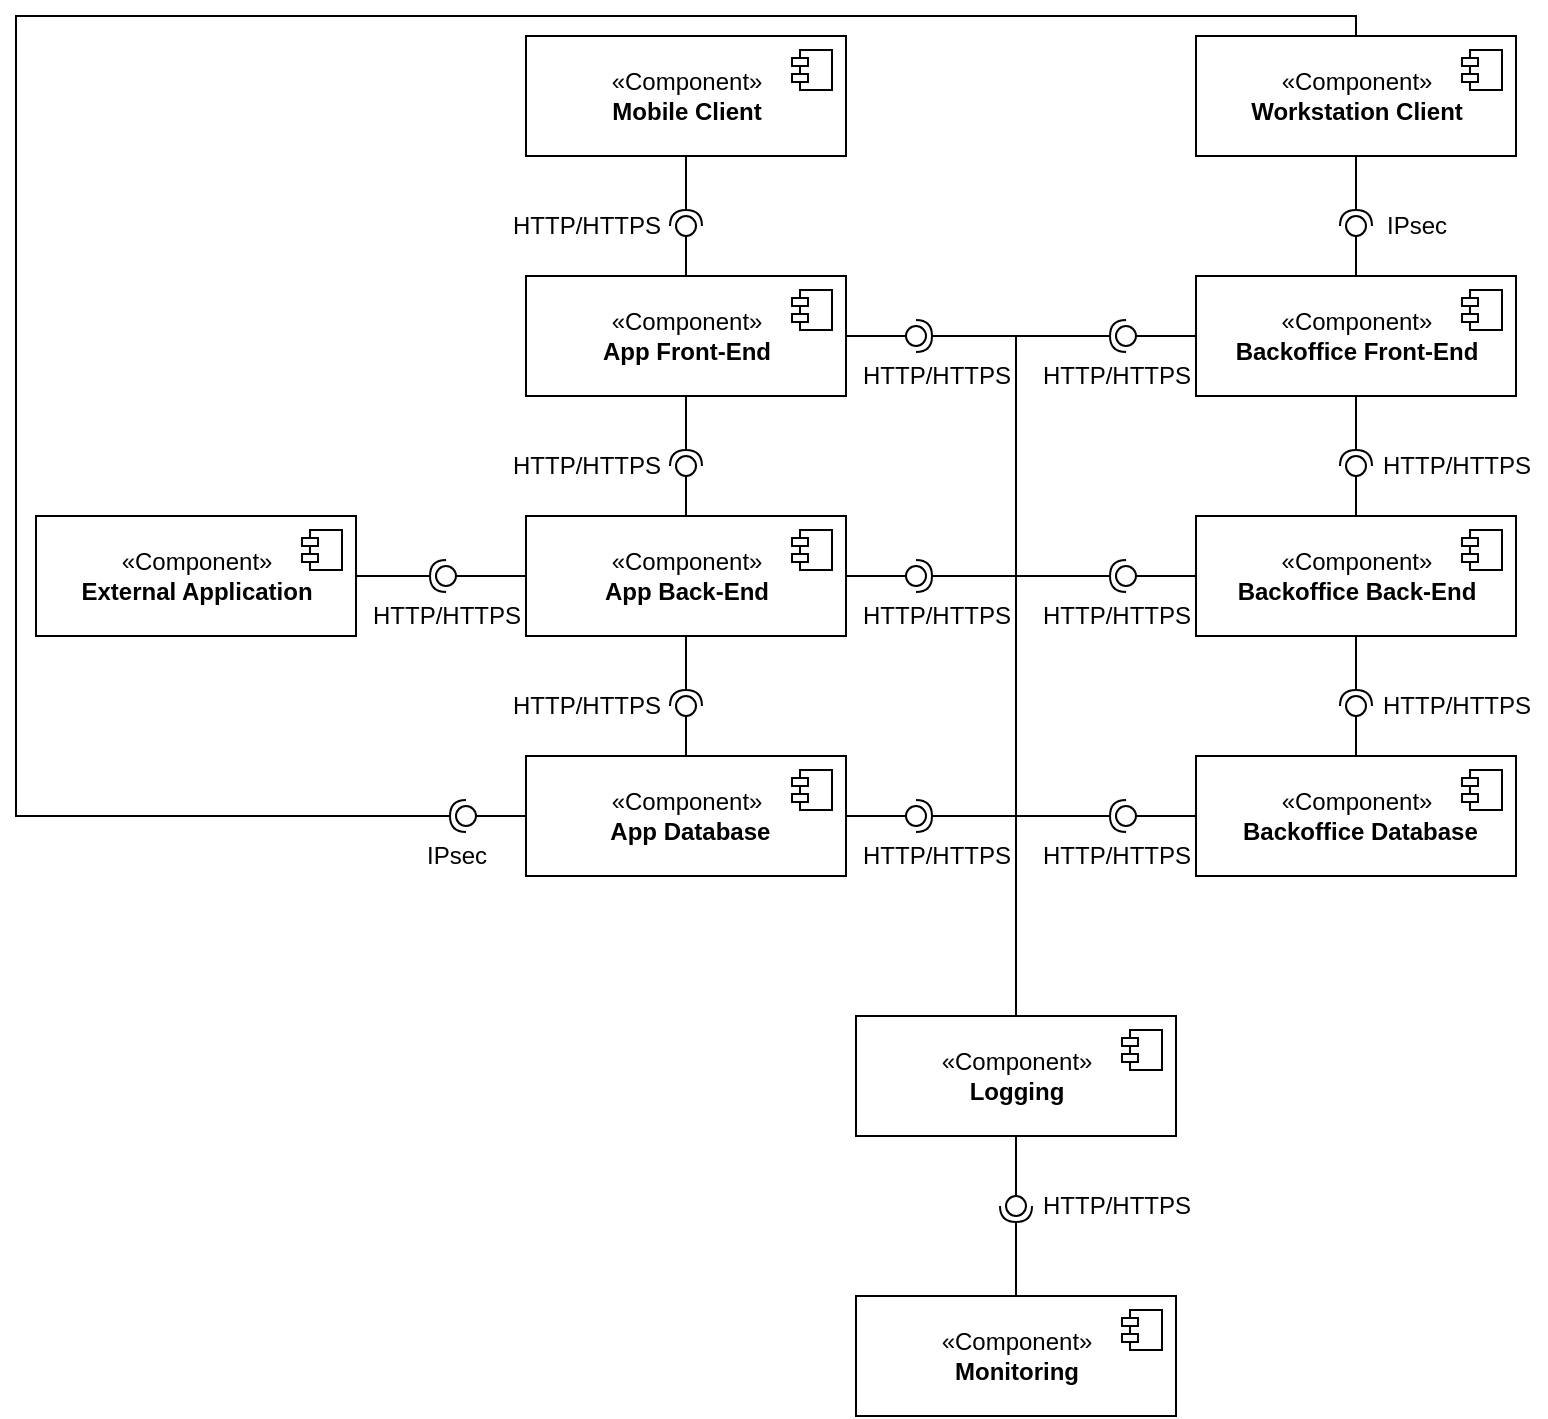 <mxfile version="14.7.3" type="device"><diagram id="yxcQVxWhGXXxfbuz5Jmm" name="Page-1"><mxGraphModel dx="2249" dy="791" grid="1" gridSize="10" guides="1" tooltips="1" connect="1" arrows="1" fold="1" page="1" pageScale="1" pageWidth="827" pageHeight="1169" math="0" shadow="0"><root><mxCell id="0"/><mxCell id="1" parent="0"/><mxCell id="kQlkLIEMmI6PU8vVR6PC-1" value="«Component»&lt;br&gt;&lt;b&gt;Mobile Client&lt;br&gt;&lt;/b&gt;" style="html=1;dropTarget=0;" parent="1" vertex="1"><mxGeometry x="145" y="120" width="160" height="60" as="geometry"/></mxCell><mxCell id="kQlkLIEMmI6PU8vVR6PC-2" value="" style="shape=module;jettyWidth=8;jettyHeight=4;" parent="kQlkLIEMmI6PU8vVR6PC-1" vertex="1"><mxGeometry x="1" width="20" height="20" relative="1" as="geometry"><mxPoint x="-27" y="7" as="offset"/></mxGeometry></mxCell><mxCell id="kQlkLIEMmI6PU8vVR6PC-3" value="«Component»&lt;br&gt;&lt;b&gt;Workstation Client&lt;br&gt;&lt;/b&gt;" style="html=1;dropTarget=0;" parent="1" vertex="1"><mxGeometry x="480" y="120" width="160" height="60" as="geometry"/></mxCell><mxCell id="kQlkLIEMmI6PU8vVR6PC-4" value="" style="shape=module;jettyWidth=8;jettyHeight=4;" parent="kQlkLIEMmI6PU8vVR6PC-3" vertex="1"><mxGeometry x="1" width="20" height="20" relative="1" as="geometry"><mxPoint x="-27" y="7" as="offset"/></mxGeometry></mxCell><mxCell id="kQlkLIEMmI6PU8vVR6PC-5" value="«Component»&lt;br&gt;&lt;b&gt;App Front-End&lt;br&gt;&lt;/b&gt;" style="html=1;dropTarget=0;" parent="1" vertex="1"><mxGeometry x="145" y="240" width="160" height="60" as="geometry"/></mxCell><mxCell id="kQlkLIEMmI6PU8vVR6PC-6" value="" style="shape=module;jettyWidth=8;jettyHeight=4;" parent="kQlkLIEMmI6PU8vVR6PC-5" vertex="1"><mxGeometry x="1" width="20" height="20" relative="1" as="geometry"><mxPoint x="-27" y="7" as="offset"/></mxGeometry></mxCell><mxCell id="kQlkLIEMmI6PU8vVR6PC-7" value="«Component»&lt;br&gt;&lt;b&gt;Backoffice Front-End&lt;br&gt;&lt;/b&gt;" style="html=1;dropTarget=0;" parent="1" vertex="1"><mxGeometry x="480" y="240" width="160" height="60" as="geometry"/></mxCell><mxCell id="kQlkLIEMmI6PU8vVR6PC-8" value="" style="shape=module;jettyWidth=8;jettyHeight=4;" parent="kQlkLIEMmI6PU8vVR6PC-7" vertex="1"><mxGeometry x="1" width="20" height="20" relative="1" as="geometry"><mxPoint x="-27" y="7" as="offset"/></mxGeometry></mxCell><mxCell id="kQlkLIEMmI6PU8vVR6PC-11" value="«Component»&lt;br&gt;&lt;b&gt;App Back-End&lt;br&gt;&lt;/b&gt;" style="html=1;dropTarget=0;" parent="1" vertex="1"><mxGeometry x="145" y="360" width="160" height="60" as="geometry"/></mxCell><mxCell id="kQlkLIEMmI6PU8vVR6PC-12" value="" style="shape=module;jettyWidth=8;jettyHeight=4;" parent="kQlkLIEMmI6PU8vVR6PC-11" vertex="1"><mxGeometry x="1" width="20" height="20" relative="1" as="geometry"><mxPoint x="-27" y="7" as="offset"/></mxGeometry></mxCell><mxCell id="kQlkLIEMmI6PU8vVR6PC-13" value="«Component»&lt;br&gt;&lt;b&gt;Backoffice Back-End&lt;br&gt;&lt;/b&gt;" style="html=1;dropTarget=0;" parent="1" vertex="1"><mxGeometry x="480" y="360" width="160" height="60" as="geometry"/></mxCell><mxCell id="kQlkLIEMmI6PU8vVR6PC-14" value="" style="shape=module;jettyWidth=8;jettyHeight=4;" parent="kQlkLIEMmI6PU8vVR6PC-13" vertex="1"><mxGeometry x="1" width="20" height="20" relative="1" as="geometry"><mxPoint x="-27" y="7" as="offset"/></mxGeometry></mxCell><mxCell id="kQlkLIEMmI6PU8vVR6PC-15" value="«Component»&lt;br&gt;&lt;b&gt;&amp;nbsp;App Database&lt;br&gt;&lt;/b&gt;" style="html=1;dropTarget=0;" parent="1" vertex="1"><mxGeometry x="145" y="480" width="160" height="60" as="geometry"/></mxCell><mxCell id="kQlkLIEMmI6PU8vVR6PC-16" value="" style="shape=module;jettyWidth=8;jettyHeight=4;" parent="kQlkLIEMmI6PU8vVR6PC-15" vertex="1"><mxGeometry x="1" width="20" height="20" relative="1" as="geometry"><mxPoint x="-27" y="7" as="offset"/></mxGeometry></mxCell><mxCell id="kQlkLIEMmI6PU8vVR6PC-17" value="«Component»&lt;br&gt;&lt;b&gt;&amp;nbsp;Backoffice Database&lt;br&gt;&lt;/b&gt;" style="html=1;dropTarget=0;" parent="1" vertex="1"><mxGeometry x="480" y="480" width="160" height="60" as="geometry"/></mxCell><mxCell id="kQlkLIEMmI6PU8vVR6PC-18" value="" style="shape=module;jettyWidth=8;jettyHeight=4;" parent="kQlkLIEMmI6PU8vVR6PC-17" vertex="1"><mxGeometry x="1" width="20" height="20" relative="1" as="geometry"><mxPoint x="-27" y="7" as="offset"/></mxGeometry></mxCell><mxCell id="kQlkLIEMmI6PU8vVR6PC-23" value="" style="rounded=0;orthogonalLoop=1;jettySize=auto;html=1;endArrow=none;endFill=0;exitX=0.5;exitY=0;exitDx=0;exitDy=0;" parent="1" source="kQlkLIEMmI6PU8vVR6PC-15" target="kQlkLIEMmI6PU8vVR6PC-25" edge="1"><mxGeometry relative="1" as="geometry"><mxPoint x="415" y="405" as="sourcePoint"/></mxGeometry></mxCell><mxCell id="kQlkLIEMmI6PU8vVR6PC-24" value="" style="rounded=0;orthogonalLoop=1;jettySize=auto;html=1;endArrow=halfCircle;endFill=0;entryX=0.5;entryY=0.5;entryDx=0;entryDy=0;endSize=6;strokeWidth=1;exitX=0.5;exitY=1;exitDx=0;exitDy=0;" parent="1" source="kQlkLIEMmI6PU8vVR6PC-11" target="kQlkLIEMmI6PU8vVR6PC-25" edge="1"><mxGeometry relative="1" as="geometry"><mxPoint x="455" y="405" as="sourcePoint"/></mxGeometry></mxCell><mxCell id="kQlkLIEMmI6PU8vVR6PC-25" value="" style="ellipse;whiteSpace=wrap;html=1;fontFamily=Helvetica;fontSize=12;fontColor=#000000;align=center;strokeColor=#000000;fillColor=#ffffff;points=[];aspect=fixed;resizable=0;" parent="1" vertex="1"><mxGeometry x="220" y="450" width="10" height="10" as="geometry"/></mxCell><mxCell id="kQlkLIEMmI6PU8vVR6PC-26" value="" style="rounded=0;orthogonalLoop=1;jettySize=auto;html=1;endArrow=none;endFill=0;exitX=0.5;exitY=0;exitDx=0;exitDy=0;" parent="1" source="kQlkLIEMmI6PU8vVR6PC-17" target="kQlkLIEMmI6PU8vVR6PC-28" edge="1"><mxGeometry relative="1" as="geometry"><mxPoint x="390" y="405" as="sourcePoint"/></mxGeometry></mxCell><mxCell id="kQlkLIEMmI6PU8vVR6PC-27" value="" style="rounded=0;orthogonalLoop=1;jettySize=auto;html=1;endArrow=halfCircle;endFill=0;entryX=0.5;entryY=0.5;entryDx=0;entryDy=0;endSize=6;strokeWidth=1;exitX=0.5;exitY=1;exitDx=0;exitDy=0;" parent="1" source="kQlkLIEMmI6PU8vVR6PC-13" target="kQlkLIEMmI6PU8vVR6PC-28" edge="1"><mxGeometry relative="1" as="geometry"><mxPoint x="430" y="405" as="sourcePoint"/></mxGeometry></mxCell><mxCell id="kQlkLIEMmI6PU8vVR6PC-28" value="" style="ellipse;whiteSpace=wrap;html=1;fontFamily=Helvetica;fontSize=12;fontColor=#000000;align=center;strokeColor=#000000;fillColor=#ffffff;points=[];aspect=fixed;resizable=0;" parent="1" vertex="1"><mxGeometry x="555" y="450" width="10" height="10" as="geometry"/></mxCell><mxCell id="kQlkLIEMmI6PU8vVR6PC-29" value="" style="rounded=0;orthogonalLoop=1;jettySize=auto;html=1;endArrow=none;endFill=0;exitX=0.5;exitY=0;exitDx=0;exitDy=0;" parent="1" source="kQlkLIEMmI6PU8vVR6PC-11" target="kQlkLIEMmI6PU8vVR6PC-31" edge="1"><mxGeometry relative="1" as="geometry"><mxPoint x="415" y="405" as="sourcePoint"/></mxGeometry></mxCell><mxCell id="kQlkLIEMmI6PU8vVR6PC-30" value="" style="rounded=0;orthogonalLoop=1;jettySize=auto;html=1;endArrow=halfCircle;endFill=0;entryX=0.5;entryY=0.5;entryDx=0;entryDy=0;endSize=6;strokeWidth=1;exitX=0.5;exitY=1;exitDx=0;exitDy=0;" parent="1" source="kQlkLIEMmI6PU8vVR6PC-5" target="kQlkLIEMmI6PU8vVR6PC-31" edge="1"><mxGeometry relative="1" as="geometry"><mxPoint x="455" y="405" as="sourcePoint"/></mxGeometry></mxCell><mxCell id="kQlkLIEMmI6PU8vVR6PC-31" value="" style="ellipse;whiteSpace=wrap;html=1;fontFamily=Helvetica;fontSize=12;fontColor=#000000;align=center;strokeColor=#000000;fillColor=#ffffff;points=[];aspect=fixed;resizable=0;" parent="1" vertex="1"><mxGeometry x="220" y="330" width="10" height="10" as="geometry"/></mxCell><mxCell id="kQlkLIEMmI6PU8vVR6PC-32" value="" style="rounded=0;orthogonalLoop=1;jettySize=auto;html=1;endArrow=none;endFill=0;exitX=0.5;exitY=0;exitDx=0;exitDy=0;" parent="1" source="kQlkLIEMmI6PU8vVR6PC-13" target="kQlkLIEMmI6PU8vVR6PC-34" edge="1"><mxGeometry relative="1" as="geometry"><mxPoint x="390" y="405" as="sourcePoint"/></mxGeometry></mxCell><mxCell id="kQlkLIEMmI6PU8vVR6PC-33" value="" style="rounded=0;orthogonalLoop=1;jettySize=auto;html=1;endArrow=halfCircle;endFill=0;entryX=0.5;entryY=0.5;entryDx=0;entryDy=0;endSize=6;strokeWidth=1;exitX=0.5;exitY=1;exitDx=0;exitDy=0;" parent="1" source="kQlkLIEMmI6PU8vVR6PC-7" target="kQlkLIEMmI6PU8vVR6PC-34" edge="1"><mxGeometry relative="1" as="geometry"><mxPoint x="430" y="405" as="sourcePoint"/></mxGeometry></mxCell><mxCell id="kQlkLIEMmI6PU8vVR6PC-34" value="" style="ellipse;whiteSpace=wrap;html=1;fontFamily=Helvetica;fontSize=12;fontColor=#000000;align=center;strokeColor=#000000;fillColor=#ffffff;points=[];aspect=fixed;resizable=0;" parent="1" vertex="1"><mxGeometry x="555" y="330" width="10" height="10" as="geometry"/></mxCell><mxCell id="kQlkLIEMmI6PU8vVR6PC-35" value="" style="rounded=0;orthogonalLoop=1;jettySize=auto;html=1;endArrow=none;endFill=0;exitX=0.5;exitY=0;exitDx=0;exitDy=0;" parent="1" source="kQlkLIEMmI6PU8vVR6PC-7" target="kQlkLIEMmI6PU8vVR6PC-37" edge="1"><mxGeometry relative="1" as="geometry"><mxPoint x="390" y="405" as="sourcePoint"/></mxGeometry></mxCell><mxCell id="kQlkLIEMmI6PU8vVR6PC-36" value="" style="rounded=0;orthogonalLoop=1;jettySize=auto;html=1;endArrow=halfCircle;endFill=0;entryX=0.5;entryY=0.5;entryDx=0;entryDy=0;endSize=6;strokeWidth=1;exitX=0.5;exitY=1;exitDx=0;exitDy=0;" parent="1" source="kQlkLIEMmI6PU8vVR6PC-3" target="kQlkLIEMmI6PU8vVR6PC-37" edge="1"><mxGeometry relative="1" as="geometry"><mxPoint x="430" y="405" as="sourcePoint"/></mxGeometry></mxCell><mxCell id="kQlkLIEMmI6PU8vVR6PC-37" value="" style="ellipse;whiteSpace=wrap;html=1;fontFamily=Helvetica;fontSize=12;fontColor=#000000;align=center;strokeColor=#000000;fillColor=#ffffff;points=[];aspect=fixed;resizable=0;" parent="1" vertex="1"><mxGeometry x="555" y="210" width="10" height="10" as="geometry"/></mxCell><mxCell id="kQlkLIEMmI6PU8vVR6PC-38" value="" style="rounded=0;orthogonalLoop=1;jettySize=auto;html=1;endArrow=none;endFill=0;exitX=0.5;exitY=0;exitDx=0;exitDy=0;" parent="1" source="kQlkLIEMmI6PU8vVR6PC-5" target="kQlkLIEMmI6PU8vVR6PC-40" edge="1"><mxGeometry relative="1" as="geometry"><mxPoint x="415" y="405" as="sourcePoint"/></mxGeometry></mxCell><mxCell id="kQlkLIEMmI6PU8vVR6PC-39" value="" style="rounded=0;orthogonalLoop=1;jettySize=auto;html=1;endArrow=halfCircle;endFill=0;entryX=0.5;entryY=0.5;entryDx=0;entryDy=0;endSize=6;strokeWidth=1;exitX=0.5;exitY=1;exitDx=0;exitDy=0;" parent="1" source="kQlkLIEMmI6PU8vVR6PC-1" target="kQlkLIEMmI6PU8vVR6PC-40" edge="1"><mxGeometry relative="1" as="geometry"><mxPoint x="455" y="405" as="sourcePoint"/><Array as="points"><mxPoint x="225" y="200"/></Array></mxGeometry></mxCell><mxCell id="kQlkLIEMmI6PU8vVR6PC-40" value="" style="ellipse;whiteSpace=wrap;html=1;fontFamily=Helvetica;fontSize=12;fontColor=#000000;align=center;strokeColor=#000000;fillColor=#ffffff;points=[];aspect=fixed;resizable=0;" parent="1" vertex="1"><mxGeometry x="220" y="210" width="10" height="10" as="geometry"/></mxCell><mxCell id="kQlkLIEMmI6PU8vVR6PC-41" value="&lt;div&gt;HTTP/HTTPS&lt;/div&gt;" style="text;html=1;align=center;verticalAlign=middle;resizable=0;points=[];autosize=1;" parent="1" vertex="1"><mxGeometry x="130" y="205" width="90" height="20" as="geometry"/></mxCell><mxCell id="kQlkLIEMmI6PU8vVR6PC-42" value="IPsec" style="text;html=1;align=center;verticalAlign=middle;resizable=0;points=[];autosize=1;" parent="1" vertex="1"><mxGeometry x="565" y="205" width="50" height="20" as="geometry"/></mxCell><mxCell id="kQlkLIEMmI6PU8vVR6PC-43" value="&lt;div&gt;HTTP/HTTPS&lt;/div&gt;" style="text;html=1;align=center;verticalAlign=middle;resizable=0;points=[];autosize=1;" parent="1" vertex="1"><mxGeometry x="130" y="325" width="90" height="20" as="geometry"/></mxCell><mxCell id="kQlkLIEMmI6PU8vVR6PC-44" value="&lt;div&gt;HTTP/HTTPS&lt;/div&gt;" style="text;html=1;align=center;verticalAlign=middle;resizable=0;points=[];autosize=1;" parent="1" vertex="1"><mxGeometry x="565" y="325" width="90" height="20" as="geometry"/></mxCell><mxCell id="kQlkLIEMmI6PU8vVR6PC-45" value="&lt;div&gt;HTTP/HTTPS&lt;/div&gt;" style="text;html=1;align=center;verticalAlign=middle;resizable=0;points=[];autosize=1;" parent="1" vertex="1"><mxGeometry x="130" y="445" width="90" height="20" as="geometry"/></mxCell><mxCell id="kQlkLIEMmI6PU8vVR6PC-46" value="&lt;div&gt;HTTP/HTTPS&lt;/div&gt;" style="text;html=1;align=center;verticalAlign=middle;resizable=0;points=[];autosize=1;" parent="1" vertex="1"><mxGeometry x="565" y="445" width="90" height="20" as="geometry"/></mxCell><mxCell id="kQlkLIEMmI6PU8vVR6PC-47" value="«Component»&lt;br&gt;&lt;b&gt;Logging&lt;/b&gt;" style="html=1;dropTarget=0;" parent="1" vertex="1"><mxGeometry x="310" y="610" width="160" height="60" as="geometry"/></mxCell><mxCell id="kQlkLIEMmI6PU8vVR6PC-48" value="" style="shape=module;jettyWidth=8;jettyHeight=4;" parent="kQlkLIEMmI6PU8vVR6PC-47" vertex="1"><mxGeometry x="1" width="20" height="20" relative="1" as="geometry"><mxPoint x="-27" y="7" as="offset"/></mxGeometry></mxCell><mxCell id="kQlkLIEMmI6PU8vVR6PC-49" value="«Component»&lt;br&gt;&lt;b&gt;Monitoring&lt;/b&gt;" style="html=1;dropTarget=0;" parent="1" vertex="1"><mxGeometry x="310" y="750" width="160" height="60" as="geometry"/></mxCell><mxCell id="kQlkLIEMmI6PU8vVR6PC-50" value="" style="shape=module;jettyWidth=8;jettyHeight=4;" parent="kQlkLIEMmI6PU8vVR6PC-49" vertex="1"><mxGeometry x="1" width="20" height="20" relative="1" as="geometry"><mxPoint x="-27" y="7" as="offset"/></mxGeometry></mxCell><mxCell id="kQlkLIEMmI6PU8vVR6PC-54" value="" style="rounded=0;orthogonalLoop=1;jettySize=auto;html=1;endArrow=none;endFill=0;exitX=1;exitY=0.5;exitDx=0;exitDy=0;" parent="1" source="kQlkLIEMmI6PU8vVR6PC-5" target="kQlkLIEMmI6PU8vVR6PC-56" edge="1"><mxGeometry relative="1" as="geometry"><mxPoint x="415" y="465" as="sourcePoint"/></mxGeometry></mxCell><mxCell id="kQlkLIEMmI6PU8vVR6PC-55" value="" style="rounded=0;orthogonalLoop=1;jettySize=auto;html=1;endArrow=halfCircle;endFill=0;entryX=0.5;entryY=0.5;entryDx=0;entryDy=0;endSize=6;strokeWidth=1;exitX=0.5;exitY=0;exitDx=0;exitDy=0;" parent="1" source="kQlkLIEMmI6PU8vVR6PC-47" target="kQlkLIEMmI6PU8vVR6PC-56" edge="1"><mxGeometry relative="1" as="geometry"><mxPoint x="380" y="610" as="sourcePoint"/><Array as="points"><mxPoint x="390" y="270"/></Array></mxGeometry></mxCell><mxCell id="kQlkLIEMmI6PU8vVR6PC-56" value="" style="ellipse;whiteSpace=wrap;html=1;fontFamily=Helvetica;fontSize=12;fontColor=#000000;align=center;strokeColor=#000000;fillColor=#ffffff;points=[];aspect=fixed;resizable=0;" parent="1" vertex="1"><mxGeometry x="335" y="265" width="10" height="10" as="geometry"/></mxCell><mxCell id="kQlkLIEMmI6PU8vVR6PC-57" value="" style="rounded=0;orthogonalLoop=1;jettySize=auto;html=1;endArrow=none;endFill=0;exitX=1;exitY=0.5;exitDx=0;exitDy=0;" parent="1" source="kQlkLIEMmI6PU8vVR6PC-11" target="kQlkLIEMmI6PU8vVR6PC-59" edge="1"><mxGeometry relative="1" as="geometry"><mxPoint x="415" y="465" as="sourcePoint"/></mxGeometry></mxCell><mxCell id="kQlkLIEMmI6PU8vVR6PC-58" value="" style="rounded=0;orthogonalLoop=1;jettySize=auto;html=1;endArrow=halfCircle;endFill=0;entryX=0.5;entryY=0.5;entryDx=0;entryDy=0;endSize=6;strokeWidth=1;exitX=0.5;exitY=0;exitDx=0;exitDy=0;" parent="1" source="kQlkLIEMmI6PU8vVR6PC-47" target="kQlkLIEMmI6PU8vVR6PC-59" edge="1"><mxGeometry relative="1" as="geometry"><mxPoint x="430" y="465" as="sourcePoint"/><Array as="points"><mxPoint x="390" y="390"/></Array></mxGeometry></mxCell><mxCell id="kQlkLIEMmI6PU8vVR6PC-59" value="" style="ellipse;whiteSpace=wrap;html=1;fontFamily=Helvetica;fontSize=12;fontColor=#000000;align=center;strokeColor=#000000;fillColor=#ffffff;points=[];aspect=fixed;resizable=0;" parent="1" vertex="1"><mxGeometry x="335" y="385" width="10" height="10" as="geometry"/></mxCell><mxCell id="kQlkLIEMmI6PU8vVR6PC-60" value="" style="rounded=0;orthogonalLoop=1;jettySize=auto;html=1;endArrow=none;endFill=0;exitX=1;exitY=0.5;exitDx=0;exitDy=0;" parent="1" source="kQlkLIEMmI6PU8vVR6PC-15" target="kQlkLIEMmI6PU8vVR6PC-62" edge="1"><mxGeometry relative="1" as="geometry"><mxPoint x="415" y="465" as="sourcePoint"/></mxGeometry></mxCell><mxCell id="kQlkLIEMmI6PU8vVR6PC-61" value="" style="rounded=0;orthogonalLoop=1;jettySize=auto;html=1;endArrow=halfCircle;endFill=0;entryX=0.5;entryY=0.5;entryDx=0;entryDy=0;endSize=6;strokeWidth=1;exitX=0.5;exitY=0;exitDx=0;exitDy=0;" parent="1" source="kQlkLIEMmI6PU8vVR6PC-47" target="kQlkLIEMmI6PU8vVR6PC-62" edge="1"><mxGeometry relative="1" as="geometry"><mxPoint x="430" y="465" as="sourcePoint"/><Array as="points"><mxPoint x="390" y="510"/></Array></mxGeometry></mxCell><mxCell id="kQlkLIEMmI6PU8vVR6PC-62" value="" style="ellipse;whiteSpace=wrap;html=1;fontFamily=Helvetica;fontSize=12;fontColor=#000000;align=center;strokeColor=#000000;fillColor=#ffffff;points=[];aspect=fixed;resizable=0;" parent="1" vertex="1"><mxGeometry x="335" y="505" width="10" height="10" as="geometry"/></mxCell><mxCell id="kQlkLIEMmI6PU8vVR6PC-66" value="" style="rounded=0;orthogonalLoop=1;jettySize=auto;html=1;endArrow=none;endFill=0;exitX=0;exitY=0.5;exitDx=0;exitDy=0;" parent="1" source="kQlkLIEMmI6PU8vVR6PC-7" target="kQlkLIEMmI6PU8vVR6PC-68" edge="1"><mxGeometry relative="1" as="geometry"><mxPoint x="390" y="465" as="sourcePoint"/></mxGeometry></mxCell><mxCell id="kQlkLIEMmI6PU8vVR6PC-67" value="" style="rounded=0;orthogonalLoop=1;jettySize=auto;html=1;endArrow=halfCircle;endFill=0;entryX=0.5;entryY=0.5;entryDx=0;entryDy=0;endSize=6;strokeWidth=1;exitX=0.5;exitY=0;exitDx=0;exitDy=0;" parent="1" source="kQlkLIEMmI6PU8vVR6PC-47" target="kQlkLIEMmI6PU8vVR6PC-68" edge="1"><mxGeometry relative="1" as="geometry"><mxPoint x="430" y="465" as="sourcePoint"/><Array as="points"><mxPoint x="390" y="270"/></Array></mxGeometry></mxCell><mxCell id="kQlkLIEMmI6PU8vVR6PC-68" value="" style="ellipse;whiteSpace=wrap;html=1;fontFamily=Helvetica;fontSize=12;fontColor=#000000;align=center;strokeColor=#000000;fillColor=#ffffff;points=[];aspect=fixed;resizable=0;" parent="1" vertex="1"><mxGeometry x="440" y="265" width="10" height="10" as="geometry"/></mxCell><mxCell id="kQlkLIEMmI6PU8vVR6PC-69" value="" style="rounded=0;orthogonalLoop=1;jettySize=auto;html=1;endArrow=none;endFill=0;exitX=0;exitY=0.5;exitDx=0;exitDy=0;" parent="1" source="kQlkLIEMmI6PU8vVR6PC-13" target="kQlkLIEMmI6PU8vVR6PC-71" edge="1"><mxGeometry relative="1" as="geometry"><mxPoint x="390" y="465" as="sourcePoint"/></mxGeometry></mxCell><mxCell id="kQlkLIEMmI6PU8vVR6PC-70" value="" style="rounded=0;orthogonalLoop=1;jettySize=auto;html=1;endArrow=halfCircle;endFill=0;entryX=0.5;entryY=0.5;entryDx=0;entryDy=0;endSize=6;strokeWidth=1;" parent="1" source="kQlkLIEMmI6PU8vVR6PC-47" target="kQlkLIEMmI6PU8vVR6PC-71" edge="1"><mxGeometry relative="1" as="geometry"><mxPoint x="430" y="465" as="sourcePoint"/><Array as="points"><mxPoint x="390" y="390"/></Array></mxGeometry></mxCell><mxCell id="kQlkLIEMmI6PU8vVR6PC-71" value="" style="ellipse;whiteSpace=wrap;html=1;fontFamily=Helvetica;fontSize=12;fontColor=#000000;align=center;strokeColor=#000000;fillColor=#ffffff;points=[];aspect=fixed;resizable=0;" parent="1" vertex="1"><mxGeometry x="440" y="385" width="10" height="10" as="geometry"/></mxCell><mxCell id="kQlkLIEMmI6PU8vVR6PC-72" value="" style="rounded=0;orthogonalLoop=1;jettySize=auto;html=1;endArrow=none;endFill=0;exitX=0;exitY=0.5;exitDx=0;exitDy=0;" parent="1" source="kQlkLIEMmI6PU8vVR6PC-17" target="kQlkLIEMmI6PU8vVR6PC-74" edge="1"><mxGeometry relative="1" as="geometry"><mxPoint x="390" y="465" as="sourcePoint"/></mxGeometry></mxCell><mxCell id="kQlkLIEMmI6PU8vVR6PC-73" value="" style="rounded=0;orthogonalLoop=1;jettySize=auto;html=1;endArrow=halfCircle;endFill=0;entryX=0.5;entryY=0.5;entryDx=0;entryDy=0;endSize=6;strokeWidth=1;exitX=0.5;exitY=0;exitDx=0;exitDy=0;" parent="1" source="kQlkLIEMmI6PU8vVR6PC-47" target="kQlkLIEMmI6PU8vVR6PC-74" edge="1"><mxGeometry relative="1" as="geometry"><mxPoint x="430" y="465" as="sourcePoint"/><Array as="points"><mxPoint x="390" y="510"/></Array></mxGeometry></mxCell><mxCell id="kQlkLIEMmI6PU8vVR6PC-74" value="" style="ellipse;whiteSpace=wrap;html=1;fontFamily=Helvetica;fontSize=12;fontColor=#000000;align=center;strokeColor=#000000;fillColor=#ffffff;points=[];aspect=fixed;resizable=0;" parent="1" vertex="1"><mxGeometry x="440" y="505" width="10" height="10" as="geometry"/></mxCell><mxCell id="kQlkLIEMmI6PU8vVR6PC-75" value="" style="rounded=0;orthogonalLoop=1;jettySize=auto;html=1;endArrow=none;endFill=0;exitX=0.5;exitY=1;exitDx=0;exitDy=0;" parent="1" source="kQlkLIEMmI6PU8vVR6PC-47" target="kQlkLIEMmI6PU8vVR6PC-77" edge="1"><mxGeometry relative="1" as="geometry"><mxPoint x="390" y="465" as="sourcePoint"/></mxGeometry></mxCell><mxCell id="kQlkLIEMmI6PU8vVR6PC-76" value="" style="rounded=0;orthogonalLoop=1;jettySize=auto;html=1;endArrow=halfCircle;endFill=0;entryX=0.5;entryY=0.5;entryDx=0;entryDy=0;endSize=6;strokeWidth=1;exitX=0.5;exitY=0;exitDx=0;exitDy=0;" parent="1" source="kQlkLIEMmI6PU8vVR6PC-49" target="kQlkLIEMmI6PU8vVR6PC-77" edge="1"><mxGeometry relative="1" as="geometry"><mxPoint x="430" y="465" as="sourcePoint"/></mxGeometry></mxCell><mxCell id="kQlkLIEMmI6PU8vVR6PC-77" value="" style="ellipse;whiteSpace=wrap;html=1;fontFamily=Helvetica;fontSize=12;fontColor=#000000;align=center;strokeColor=#000000;fillColor=#ffffff;points=[];aspect=fixed;resizable=0;" parent="1" vertex="1"><mxGeometry x="385" y="700" width="10" height="10" as="geometry"/></mxCell><mxCell id="kQlkLIEMmI6PU8vVR6PC-78" value="&lt;div&gt;HTTP/HTTPS&lt;/div&gt;" style="text;html=1;align=center;verticalAlign=middle;resizable=0;points=[];autosize=1;" parent="1" vertex="1"><mxGeometry x="305" y="280" width="90" height="20" as="geometry"/></mxCell><mxCell id="kQlkLIEMmI6PU8vVR6PC-79" value="&lt;div&gt;HTTP/HTTPS&lt;/div&gt;" style="text;html=1;align=center;verticalAlign=middle;resizable=0;points=[];autosize=1;" parent="1" vertex="1"><mxGeometry x="395" y="280" width="90" height="20" as="geometry"/></mxCell><mxCell id="kQlkLIEMmI6PU8vVR6PC-80" value="&lt;div&gt;HTTP/HTTPS&lt;/div&gt;" style="text;html=1;align=center;verticalAlign=middle;resizable=0;points=[];autosize=1;" parent="1" vertex="1"><mxGeometry x="305" y="400" width="90" height="20" as="geometry"/></mxCell><mxCell id="kQlkLIEMmI6PU8vVR6PC-81" value="&lt;div&gt;HTTP/HTTPS&lt;/div&gt;" style="text;html=1;align=center;verticalAlign=middle;resizable=0;points=[];autosize=1;" parent="1" vertex="1"><mxGeometry x="395" y="400" width="90" height="20" as="geometry"/></mxCell><mxCell id="kQlkLIEMmI6PU8vVR6PC-82" value="&lt;div&gt;HTTP/HTTPS&lt;/div&gt;" style="text;html=1;align=center;verticalAlign=middle;resizable=0;points=[];autosize=1;" parent="1" vertex="1"><mxGeometry x="305" y="520" width="90" height="20" as="geometry"/></mxCell><mxCell id="kQlkLIEMmI6PU8vVR6PC-83" value="&lt;div&gt;HTTP/HTTPS&lt;/div&gt;" style="text;html=1;align=center;verticalAlign=middle;resizable=0;points=[];autosize=1;" parent="1" vertex="1"><mxGeometry x="395" y="520" width="90" height="20" as="geometry"/></mxCell><mxCell id="kQlkLIEMmI6PU8vVR6PC-84" value="&lt;div&gt;HTTP/HTTPS&lt;/div&gt;" style="text;html=1;align=center;verticalAlign=middle;resizable=0;points=[];autosize=1;" parent="1" vertex="1"><mxGeometry x="395" y="695" width="90" height="20" as="geometry"/></mxCell><mxCell id="-P7KkGAHz3N2w-ZY85Kz-1" value="" style="rounded=0;orthogonalLoop=1;jettySize=auto;html=1;endArrow=none;endFill=0;exitX=0;exitY=0.5;exitDx=0;exitDy=0;" parent="1" source="kQlkLIEMmI6PU8vVR6PC-11" target="-P7KkGAHz3N2w-ZY85Kz-3" edge="1"><mxGeometry relative="1" as="geometry"><mxPoint x="40" y="405" as="sourcePoint"/></mxGeometry></mxCell><mxCell id="-P7KkGAHz3N2w-ZY85Kz-2" value="" style="rounded=0;orthogonalLoop=1;jettySize=auto;html=1;endArrow=halfCircle;endFill=0;entryX=0.5;entryY=0.5;entryDx=0;entryDy=0;endSize=6;strokeWidth=1;exitX=1;exitY=0.5;exitDx=0;exitDy=0;" parent="1" source="-P7KkGAHz3N2w-ZY85Kz-4" target="-P7KkGAHz3N2w-ZY85Kz-3" edge="1"><mxGeometry relative="1" as="geometry"><mxPoint x="80" y="405" as="sourcePoint"/><Array as="points"/></mxGeometry></mxCell><mxCell id="-P7KkGAHz3N2w-ZY85Kz-3" value="" style="ellipse;whiteSpace=wrap;html=1;fontFamily=Helvetica;fontSize=12;fontColor=#000000;align=center;strokeColor=#000000;fillColor=#ffffff;points=[];aspect=fixed;resizable=0;" parent="1" vertex="1"><mxGeometry x="100" y="385" width="10" height="10" as="geometry"/></mxCell><mxCell id="-P7KkGAHz3N2w-ZY85Kz-4" value="«Component»&lt;br&gt;&lt;b&gt;External Application&lt;br&gt;&lt;/b&gt;" style="html=1;dropTarget=0;" parent="1" vertex="1"><mxGeometry x="-100" y="360" width="160" height="60" as="geometry"/></mxCell><mxCell id="-P7KkGAHz3N2w-ZY85Kz-5" value="" style="shape=module;jettyWidth=8;jettyHeight=4;" parent="-P7KkGAHz3N2w-ZY85Kz-4" vertex="1"><mxGeometry x="1" width="20" height="20" relative="1" as="geometry"><mxPoint x="-27" y="7" as="offset"/></mxGeometry></mxCell><mxCell id="-P7KkGAHz3N2w-ZY85Kz-6" value="HTTP/HTTPS" style="text;html=1;align=center;verticalAlign=middle;resizable=0;points=[];autosize=1;" parent="1" vertex="1"><mxGeometry x="60" y="400" width="90" height="20" as="geometry"/></mxCell><mxCell id="-P7KkGAHz3N2w-ZY85Kz-13" value="" style="rounded=0;orthogonalLoop=1;jettySize=auto;html=1;endArrow=none;endFill=0;exitX=0;exitY=0.5;exitDx=0;exitDy=0;" parent="1" source="kQlkLIEMmI6PU8vVR6PC-15" target="-P7KkGAHz3N2w-ZY85Kz-15" edge="1"><mxGeometry relative="1" as="geometry"><mxPoint x="230" y="425" as="sourcePoint"/></mxGeometry></mxCell><mxCell id="-P7KkGAHz3N2w-ZY85Kz-14" value="" style="rounded=0;orthogonalLoop=1;jettySize=auto;html=1;endArrow=halfCircle;endFill=0;entryX=0.5;entryY=0.5;entryDx=0;entryDy=0;endSize=6;strokeWidth=1;" parent="1" source="kQlkLIEMmI6PU8vVR6PC-3" target="-P7KkGAHz3N2w-ZY85Kz-15" edge="1"><mxGeometry relative="1" as="geometry"><mxPoint y="510" as="sourcePoint"/><Array as="points"><mxPoint x="560" y="110"/><mxPoint x="-110" y="110"/><mxPoint x="-110" y="510"/></Array></mxGeometry></mxCell><mxCell id="-P7KkGAHz3N2w-ZY85Kz-15" value="" style="ellipse;whiteSpace=wrap;html=1;fontFamily=Helvetica;fontSize=12;fontColor=#000000;align=center;strokeColor=#000000;fillColor=#ffffff;points=[];aspect=fixed;resizable=0;" parent="1" vertex="1"><mxGeometry x="110" y="505" width="10" height="10" as="geometry"/></mxCell><mxCell id="-P7KkGAHz3N2w-ZY85Kz-17" value="IPsec" style="text;html=1;align=center;verticalAlign=middle;resizable=0;points=[];autosize=1;" parent="1" vertex="1"><mxGeometry x="85" y="520" width="50" height="20" as="geometry"/></mxCell></root></mxGraphModel></diagram></mxfile>